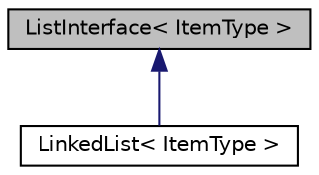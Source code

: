 digraph "ListInterface&lt; ItemType &gt;"
{
  edge [fontname="Helvetica",fontsize="10",labelfontname="Helvetica",labelfontsize="10"];
  node [fontname="Helvetica",fontsize="10",shape=record];
  Node0 [label="ListInterface\< ItemType \>",height=0.2,width=0.4,color="black", fillcolor="grey75", style="filled", fontcolor="black"];
  Node0 -> Node1 [dir="back",color="midnightblue",fontsize="10",style="solid",fontname="Helvetica"];
  Node1 [label="LinkedList\< ItemType \>",height=0.2,width=0.4,color="black", fillcolor="white", style="filled",URL="$classLinkedList.html",tooltip="This is LinkedList class creating a list of linked nodes. "];
}
